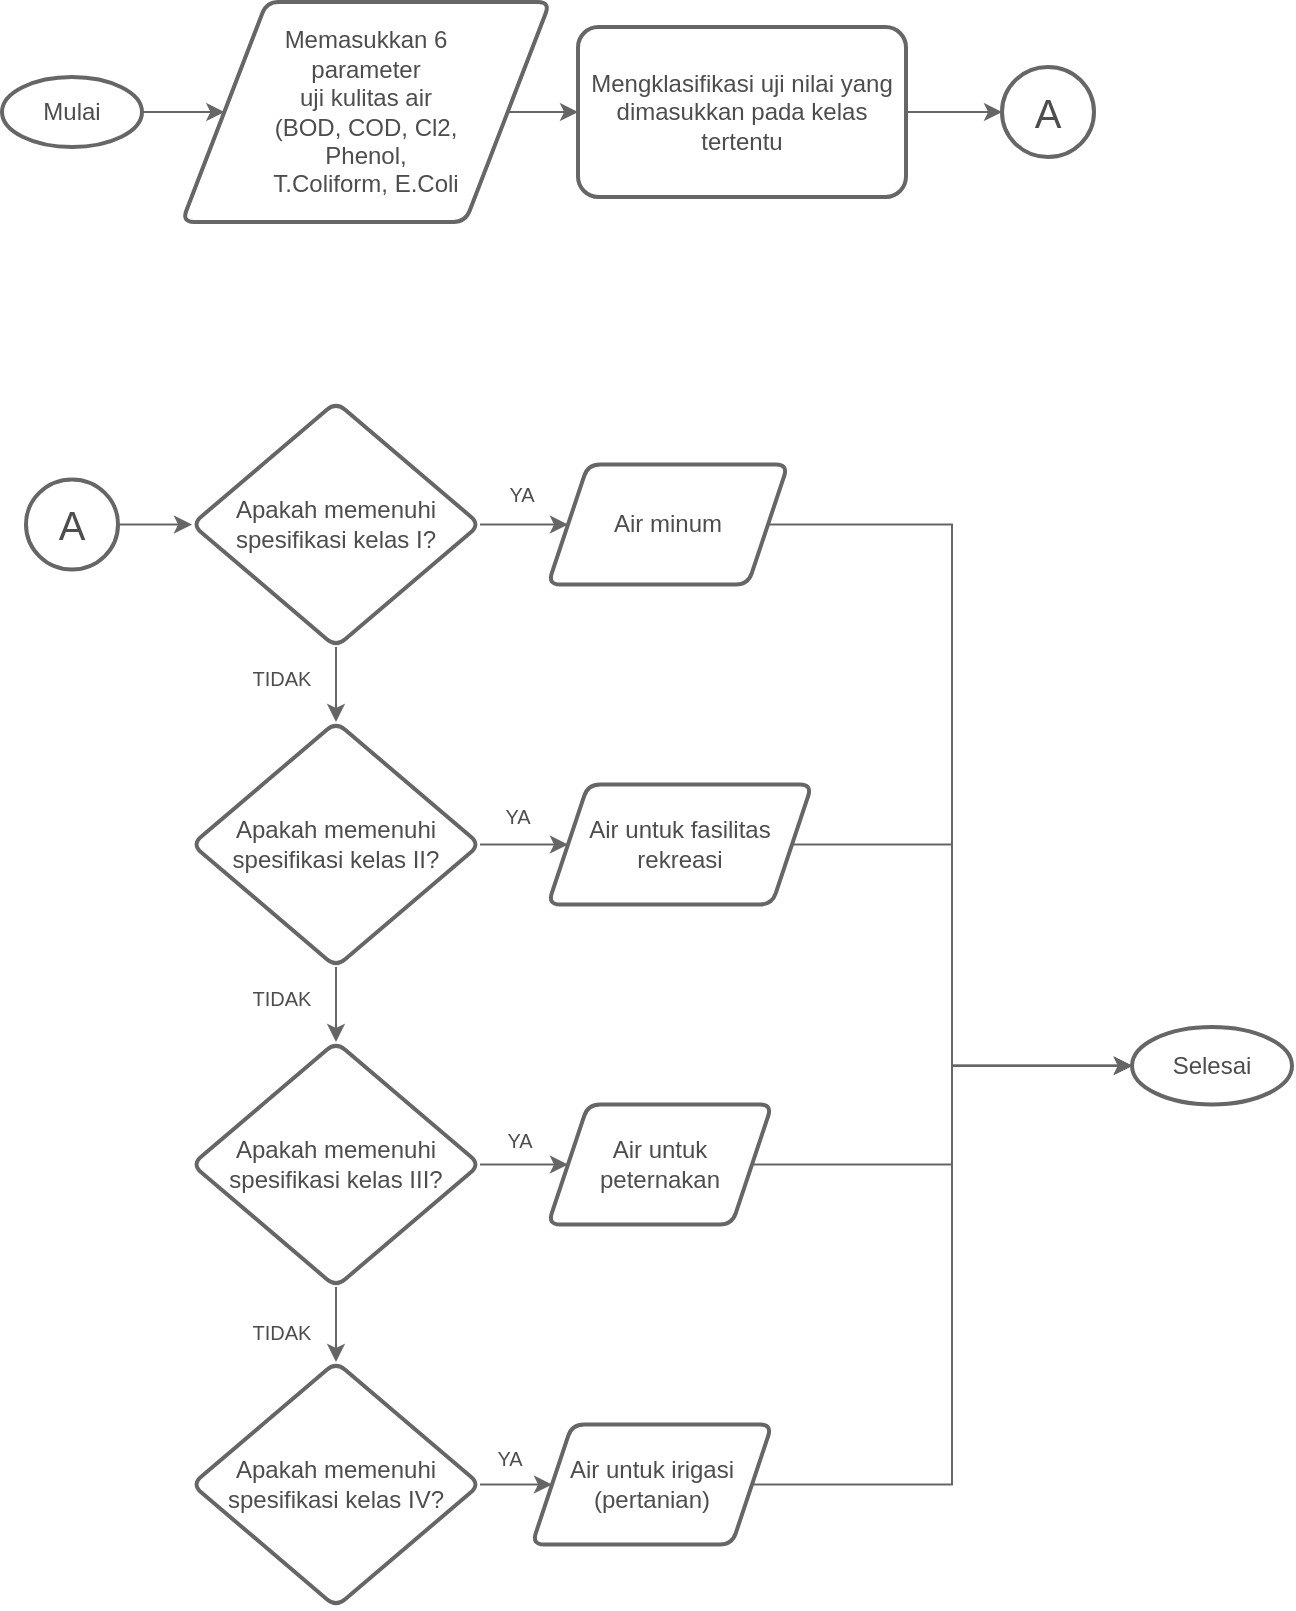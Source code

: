 <mxfile version="21.7.4" type="github">
  <diagram name="Page-1" id="lxED60sR1cMc6DRAxVV2">
    <mxGraphModel dx="1764" dy="1013" grid="1" gridSize="10" guides="1" tooltips="1" connect="1" arrows="1" fold="1" page="1" pageScale="1" pageWidth="827" pageHeight="1169" math="0" shadow="0">
      <root>
        <mxCell id="0" />
        <mxCell id="1" parent="0" />
        <mxCell id="YGk6CblHXcfx4H0FTC2m-33" style="edgeStyle=orthogonalEdgeStyle;rounded=0;orthogonalLoop=1;jettySize=auto;html=1;entryX=0;entryY=0.5;entryDx=0;entryDy=0;fontColor=#4D4D4D;strokeColor=#666666;" edge="1" parent="1" source="YGk6CblHXcfx4H0FTC2m-2" target="YGk6CblHXcfx4H0FTC2m-3">
          <mxGeometry relative="1" as="geometry" />
        </mxCell>
        <mxCell id="YGk6CblHXcfx4H0FTC2m-2" value="Mulai" style="strokeWidth=2;html=1;shape=mxgraph.flowchart.start_1;whiteSpace=wrap;strokeColor=#666666;fontColor=#4D4D4D;" vertex="1" parent="1">
          <mxGeometry x="90" y="97.5" width="70" height="35" as="geometry" />
        </mxCell>
        <mxCell id="YGk6CblHXcfx4H0FTC2m-34" style="edgeStyle=orthogonalEdgeStyle;rounded=0;orthogonalLoop=1;jettySize=auto;html=1;fontColor=#4D4D4D;strokeColor=#666666;" edge="1" parent="1" source="YGk6CblHXcfx4H0FTC2m-3" target="YGk6CblHXcfx4H0FTC2m-5">
          <mxGeometry relative="1" as="geometry" />
        </mxCell>
        <mxCell id="YGk6CblHXcfx4H0FTC2m-3" value="Memasukkan 6 &lt;br&gt;parameter &lt;br&gt;uji kulitas air &lt;br&gt;(BOD, COD, Cl2, &lt;br&gt;Phenol, &lt;br&gt;T.Coliform, E.Coli" style="shape=parallelogram;html=1;strokeWidth=2;perimeter=parallelogramPerimeter;whiteSpace=wrap;rounded=1;arcSize=12;size=0.23;strokeColor=#666666;fontColor=#4D4D4D;" vertex="1" parent="1">
          <mxGeometry x="180" y="60" width="184" height="110" as="geometry" />
        </mxCell>
        <mxCell id="YGk6CblHXcfx4H0FTC2m-48" value="" style="edgeStyle=orthogonalEdgeStyle;rounded=0;orthogonalLoop=1;jettySize=auto;html=1;fontColor=#4D4D4D;strokeColor=#666666;" edge="1" parent="1" source="YGk6CblHXcfx4H0FTC2m-5" target="YGk6CblHXcfx4H0FTC2m-47">
          <mxGeometry relative="1" as="geometry" />
        </mxCell>
        <mxCell id="YGk6CblHXcfx4H0FTC2m-5" value="Mengklasifikasi uji nilai yang dimasukkan pada kelas tertentu" style="whiteSpace=wrap;html=1;strokeWidth=2;rounded=1;arcSize=12;strokeColor=#666666;fontColor=#4D4D4D;" vertex="1" parent="1">
          <mxGeometry x="378" y="72.5" width="164" height="85" as="geometry" />
        </mxCell>
        <mxCell id="YGk6CblHXcfx4H0FTC2m-14" value="" style="edgeStyle=orthogonalEdgeStyle;rounded=0;orthogonalLoop=1;jettySize=auto;html=1;strokeColor=#666666;fontColor=#4D4D4D;" edge="1" parent="1" source="YGk6CblHXcfx4H0FTC2m-7" target="YGk6CblHXcfx4H0FTC2m-13">
          <mxGeometry relative="1" as="geometry" />
        </mxCell>
        <mxCell id="YGk6CblHXcfx4H0FTC2m-20" value="" style="edgeStyle=orthogonalEdgeStyle;rounded=0;orthogonalLoop=1;jettySize=auto;html=1;strokeColor=#666666;fontColor=#4D4D4D;" edge="1" parent="1" source="YGk6CblHXcfx4H0FTC2m-7" target="YGk6CblHXcfx4H0FTC2m-19">
          <mxGeometry relative="1" as="geometry" />
        </mxCell>
        <mxCell id="YGk6CblHXcfx4H0FTC2m-7" value="Apakah memenuhi spesifikasi kelas I?" style="rhombus;whiteSpace=wrap;html=1;strokeWidth=2;rounded=1;arcSize=12;strokeColor=#666666;fontColor=#4D4D4D;" vertex="1" parent="1">
          <mxGeometry x="185" y="260" width="144" height="122.5" as="geometry" />
        </mxCell>
        <mxCell id="YGk6CblHXcfx4H0FTC2m-16" value="" style="edgeStyle=orthogonalEdgeStyle;rounded=0;orthogonalLoop=1;jettySize=auto;html=1;strokeColor=#666666;fontColor=#4D4D4D;" edge="1" parent="1" source="YGk6CblHXcfx4H0FTC2m-13" target="YGk6CblHXcfx4H0FTC2m-15">
          <mxGeometry relative="1" as="geometry" />
        </mxCell>
        <mxCell id="YGk6CblHXcfx4H0FTC2m-22" value="" style="edgeStyle=orthogonalEdgeStyle;rounded=0;orthogonalLoop=1;jettySize=auto;html=1;strokeColor=#666666;fontColor=#4D4D4D;" edge="1" parent="1" source="YGk6CblHXcfx4H0FTC2m-13" target="YGk6CblHXcfx4H0FTC2m-21">
          <mxGeometry relative="1" as="geometry" />
        </mxCell>
        <mxCell id="YGk6CblHXcfx4H0FTC2m-13" value="Apakah memenuhi spesifikasi kelas II?" style="rhombus;whiteSpace=wrap;html=1;strokeWidth=2;rounded=1;arcSize=12;strokeColor=#666666;fontColor=#4D4D4D;" vertex="1" parent="1">
          <mxGeometry x="185" y="420" width="144" height="122.5" as="geometry" />
        </mxCell>
        <mxCell id="YGk6CblHXcfx4H0FTC2m-18" value="" style="edgeStyle=orthogonalEdgeStyle;rounded=0;orthogonalLoop=1;jettySize=auto;html=1;strokeColor=#666666;fontColor=#4D4D4D;" edge="1" parent="1" source="YGk6CblHXcfx4H0FTC2m-15" target="YGk6CblHXcfx4H0FTC2m-17">
          <mxGeometry relative="1" as="geometry" />
        </mxCell>
        <mxCell id="YGk6CblHXcfx4H0FTC2m-24" value="" style="edgeStyle=orthogonalEdgeStyle;rounded=0;orthogonalLoop=1;jettySize=auto;html=1;strokeColor=#666666;fontColor=#4D4D4D;" edge="1" parent="1" source="YGk6CblHXcfx4H0FTC2m-15" target="YGk6CblHXcfx4H0FTC2m-23">
          <mxGeometry relative="1" as="geometry" />
        </mxCell>
        <mxCell id="YGk6CblHXcfx4H0FTC2m-15" value="Apakah memenuhi spesifikasi kelas III?" style="rhombus;whiteSpace=wrap;html=1;strokeWidth=2;rounded=1;arcSize=12;strokeColor=#666666;fontColor=#4D4D4D;" vertex="1" parent="1">
          <mxGeometry x="185" y="580" width="144" height="122.5" as="geometry" />
        </mxCell>
        <mxCell id="YGk6CblHXcfx4H0FTC2m-26" value="" style="edgeStyle=orthogonalEdgeStyle;rounded=0;orthogonalLoop=1;jettySize=auto;html=1;strokeColor=#666666;fontColor=#4D4D4D;" edge="1" parent="1" source="YGk6CblHXcfx4H0FTC2m-17" target="YGk6CblHXcfx4H0FTC2m-25">
          <mxGeometry relative="1" as="geometry" />
        </mxCell>
        <mxCell id="YGk6CblHXcfx4H0FTC2m-17" value="Apakah memenuhi spesifikasi kelas IV?" style="rhombus;whiteSpace=wrap;html=1;strokeWidth=2;rounded=1;arcSize=12;strokeColor=#666666;fontColor=#4D4D4D;" vertex="1" parent="1">
          <mxGeometry x="185" y="740" width="144" height="122.5" as="geometry" />
        </mxCell>
        <mxCell id="YGk6CblHXcfx4H0FTC2m-32" style="edgeStyle=orthogonalEdgeStyle;rounded=0;orthogonalLoop=1;jettySize=auto;html=1;entryX=0;entryY=0.5;entryDx=0;entryDy=0;strokeColor=#666666;fontColor=#4D4D4D;" edge="1" parent="1" source="YGk6CblHXcfx4H0FTC2m-19" target="YGk6CblHXcfx4H0FTC2m-27">
          <mxGeometry relative="1" as="geometry">
            <Array as="points">
              <mxPoint x="565" y="321" />
              <mxPoint x="565" y="592" />
            </Array>
          </mxGeometry>
        </mxCell>
        <mxCell id="YGk6CblHXcfx4H0FTC2m-19" value="Air minum" style="shape=parallelogram;perimeter=parallelogramPerimeter;whiteSpace=wrap;html=1;fixedSize=1;strokeWidth=2;rounded=1;arcSize=12;strokeColor=#666666;fontColor=#4D4D4D;" vertex="1" parent="1">
          <mxGeometry x="363" y="291.25" width="120" height="60" as="geometry" />
        </mxCell>
        <mxCell id="YGk6CblHXcfx4H0FTC2m-31" style="edgeStyle=orthogonalEdgeStyle;rounded=0;orthogonalLoop=1;jettySize=auto;html=1;entryX=0;entryY=0.5;entryDx=0;entryDy=0;strokeColor=#666666;fontColor=#4D4D4D;" edge="1" parent="1" source="YGk6CblHXcfx4H0FTC2m-21" target="YGk6CblHXcfx4H0FTC2m-27">
          <mxGeometry relative="1" as="geometry">
            <Array as="points">
              <mxPoint x="565" y="481" />
              <mxPoint x="565" y="592" />
            </Array>
          </mxGeometry>
        </mxCell>
        <mxCell id="YGk6CblHXcfx4H0FTC2m-21" value="Air untuk fasilitas rekreasi" style="shape=parallelogram;perimeter=parallelogramPerimeter;whiteSpace=wrap;html=1;fixedSize=1;strokeWidth=2;rounded=1;arcSize=12;strokeColor=#666666;fontColor=#4D4D4D;" vertex="1" parent="1">
          <mxGeometry x="363" y="451.25" width="132" height="60" as="geometry" />
        </mxCell>
        <mxCell id="YGk6CblHXcfx4H0FTC2m-29" style="edgeStyle=orthogonalEdgeStyle;rounded=0;orthogonalLoop=1;jettySize=auto;html=1;entryX=0;entryY=0.5;entryDx=0;entryDy=0;strokeColor=#666666;fontColor=#4D4D4D;" edge="1" parent="1" source="YGk6CblHXcfx4H0FTC2m-23" target="YGk6CblHXcfx4H0FTC2m-27">
          <mxGeometry relative="1" as="geometry" />
        </mxCell>
        <mxCell id="YGk6CblHXcfx4H0FTC2m-23" value="Air untuk peternakan" style="shape=parallelogram;perimeter=parallelogramPerimeter;whiteSpace=wrap;html=1;fixedSize=1;strokeWidth=2;rounded=1;arcSize=12;strokeColor=#666666;fontColor=#4D4D4D;" vertex="1" parent="1">
          <mxGeometry x="363" y="611.25" width="112" height="60" as="geometry" />
        </mxCell>
        <mxCell id="YGk6CblHXcfx4H0FTC2m-30" style="edgeStyle=orthogonalEdgeStyle;rounded=0;orthogonalLoop=1;jettySize=auto;html=1;entryX=0;entryY=0.5;entryDx=0;entryDy=0;strokeColor=#666666;fontColor=#4D4D4D;" edge="1" parent="1" source="YGk6CblHXcfx4H0FTC2m-25" target="YGk6CblHXcfx4H0FTC2m-27">
          <mxGeometry relative="1" as="geometry" />
        </mxCell>
        <mxCell id="YGk6CblHXcfx4H0FTC2m-25" value="Air untuk irigasi (pertanian)" style="shape=parallelogram;perimeter=parallelogramPerimeter;whiteSpace=wrap;html=1;fixedSize=1;strokeWidth=2;rounded=1;arcSize=12;strokeColor=#666666;fontColor=#4D4D4D;" vertex="1" parent="1">
          <mxGeometry x="355" y="771.25" width="120" height="60" as="geometry" />
        </mxCell>
        <mxCell id="YGk6CblHXcfx4H0FTC2m-27" value="Selesai" style="ellipse;whiteSpace=wrap;html=1;strokeWidth=2;rounded=1;arcSize=12;strokeColor=#666666;fontColor=#4D4D4D;" vertex="1" parent="1">
          <mxGeometry x="655" y="572.5" width="80" height="38.75" as="geometry" />
        </mxCell>
        <mxCell id="YGk6CblHXcfx4H0FTC2m-35" value="YA" style="text;strokeColor=none;align=center;fillColor=none;html=1;verticalAlign=middle;whiteSpace=wrap;rounded=0;fontSize=10;fontColor=#4D4D4D;" vertex="1" parent="1">
          <mxGeometry x="320" y="291.25" width="60" height="30" as="geometry" />
        </mxCell>
        <mxCell id="YGk6CblHXcfx4H0FTC2m-37" value="YA" style="text;strokeColor=none;align=center;fillColor=none;html=1;verticalAlign=middle;whiteSpace=wrap;rounded=0;fontSize=10;fontColor=#4D4D4D;" vertex="1" parent="1">
          <mxGeometry x="318" y="452" width="60" height="30" as="geometry" />
        </mxCell>
        <mxCell id="YGk6CblHXcfx4H0FTC2m-40" value="YA" style="text;strokeColor=none;align=center;fillColor=none;html=1;verticalAlign=middle;whiteSpace=wrap;rounded=0;fontSize=10;fontColor=#4D4D4D;" vertex="1" parent="1">
          <mxGeometry x="319" y="614" width="60" height="30" as="geometry" />
        </mxCell>
        <mxCell id="YGk6CblHXcfx4H0FTC2m-41" value="YA" style="text;strokeColor=none;align=center;fillColor=none;html=1;verticalAlign=middle;whiteSpace=wrap;rounded=0;fontSize=10;fontColor=#4D4D4D;" vertex="1" parent="1">
          <mxGeometry x="314" y="773" width="60" height="30" as="geometry" />
        </mxCell>
        <mxCell id="YGk6CblHXcfx4H0FTC2m-42" value="TIDAK" style="text;strokeColor=none;align=center;fillColor=none;html=1;verticalAlign=middle;whiteSpace=wrap;rounded=0;fontSize=10;fontColor=#4D4D4D;" vertex="1" parent="1">
          <mxGeometry x="200" y="382.5" width="60" height="30" as="geometry" />
        </mxCell>
        <mxCell id="YGk6CblHXcfx4H0FTC2m-44" value="TIDAK" style="text;strokeColor=none;align=center;fillColor=none;html=1;verticalAlign=middle;whiteSpace=wrap;rounded=0;fontSize=10;fontColor=#4D4D4D;" vertex="1" parent="1">
          <mxGeometry x="200" y="542.5" width="60" height="30" as="geometry" />
        </mxCell>
        <mxCell id="YGk6CblHXcfx4H0FTC2m-46" value="TIDAK" style="text;strokeColor=none;align=center;fillColor=none;html=1;verticalAlign=middle;whiteSpace=wrap;rounded=0;fontSize=10;fontColor=#4D4D4D;" vertex="1" parent="1">
          <mxGeometry x="200" y="710" width="60" height="30" as="geometry" />
        </mxCell>
        <mxCell id="YGk6CblHXcfx4H0FTC2m-47" value="A" style="ellipse;whiteSpace=wrap;html=1;strokeColor=#666666;fontColor=#4D4D4D;strokeWidth=2;rounded=1;arcSize=12;fontSize=20;" vertex="1" parent="1">
          <mxGeometry x="590" y="92.5" width="46" height="45" as="geometry" />
        </mxCell>
        <mxCell id="YGk6CblHXcfx4H0FTC2m-51" value="" style="edgeStyle=orthogonalEdgeStyle;rounded=0;orthogonalLoop=1;jettySize=auto;html=1;fontColor=#4D4D4D;strokeColor=#666666;" edge="1" parent="1" source="YGk6CblHXcfx4H0FTC2m-49" target="YGk6CblHXcfx4H0FTC2m-7">
          <mxGeometry relative="1" as="geometry" />
        </mxCell>
        <mxCell id="YGk6CblHXcfx4H0FTC2m-49" value="A" style="ellipse;whiteSpace=wrap;html=1;strokeColor=#666666;fontColor=#4D4D4D;strokeWidth=2;rounded=1;arcSize=12;fontSize=20;" vertex="1" parent="1">
          <mxGeometry x="102" y="298.75" width="46" height="45" as="geometry" />
        </mxCell>
      </root>
    </mxGraphModel>
  </diagram>
</mxfile>
